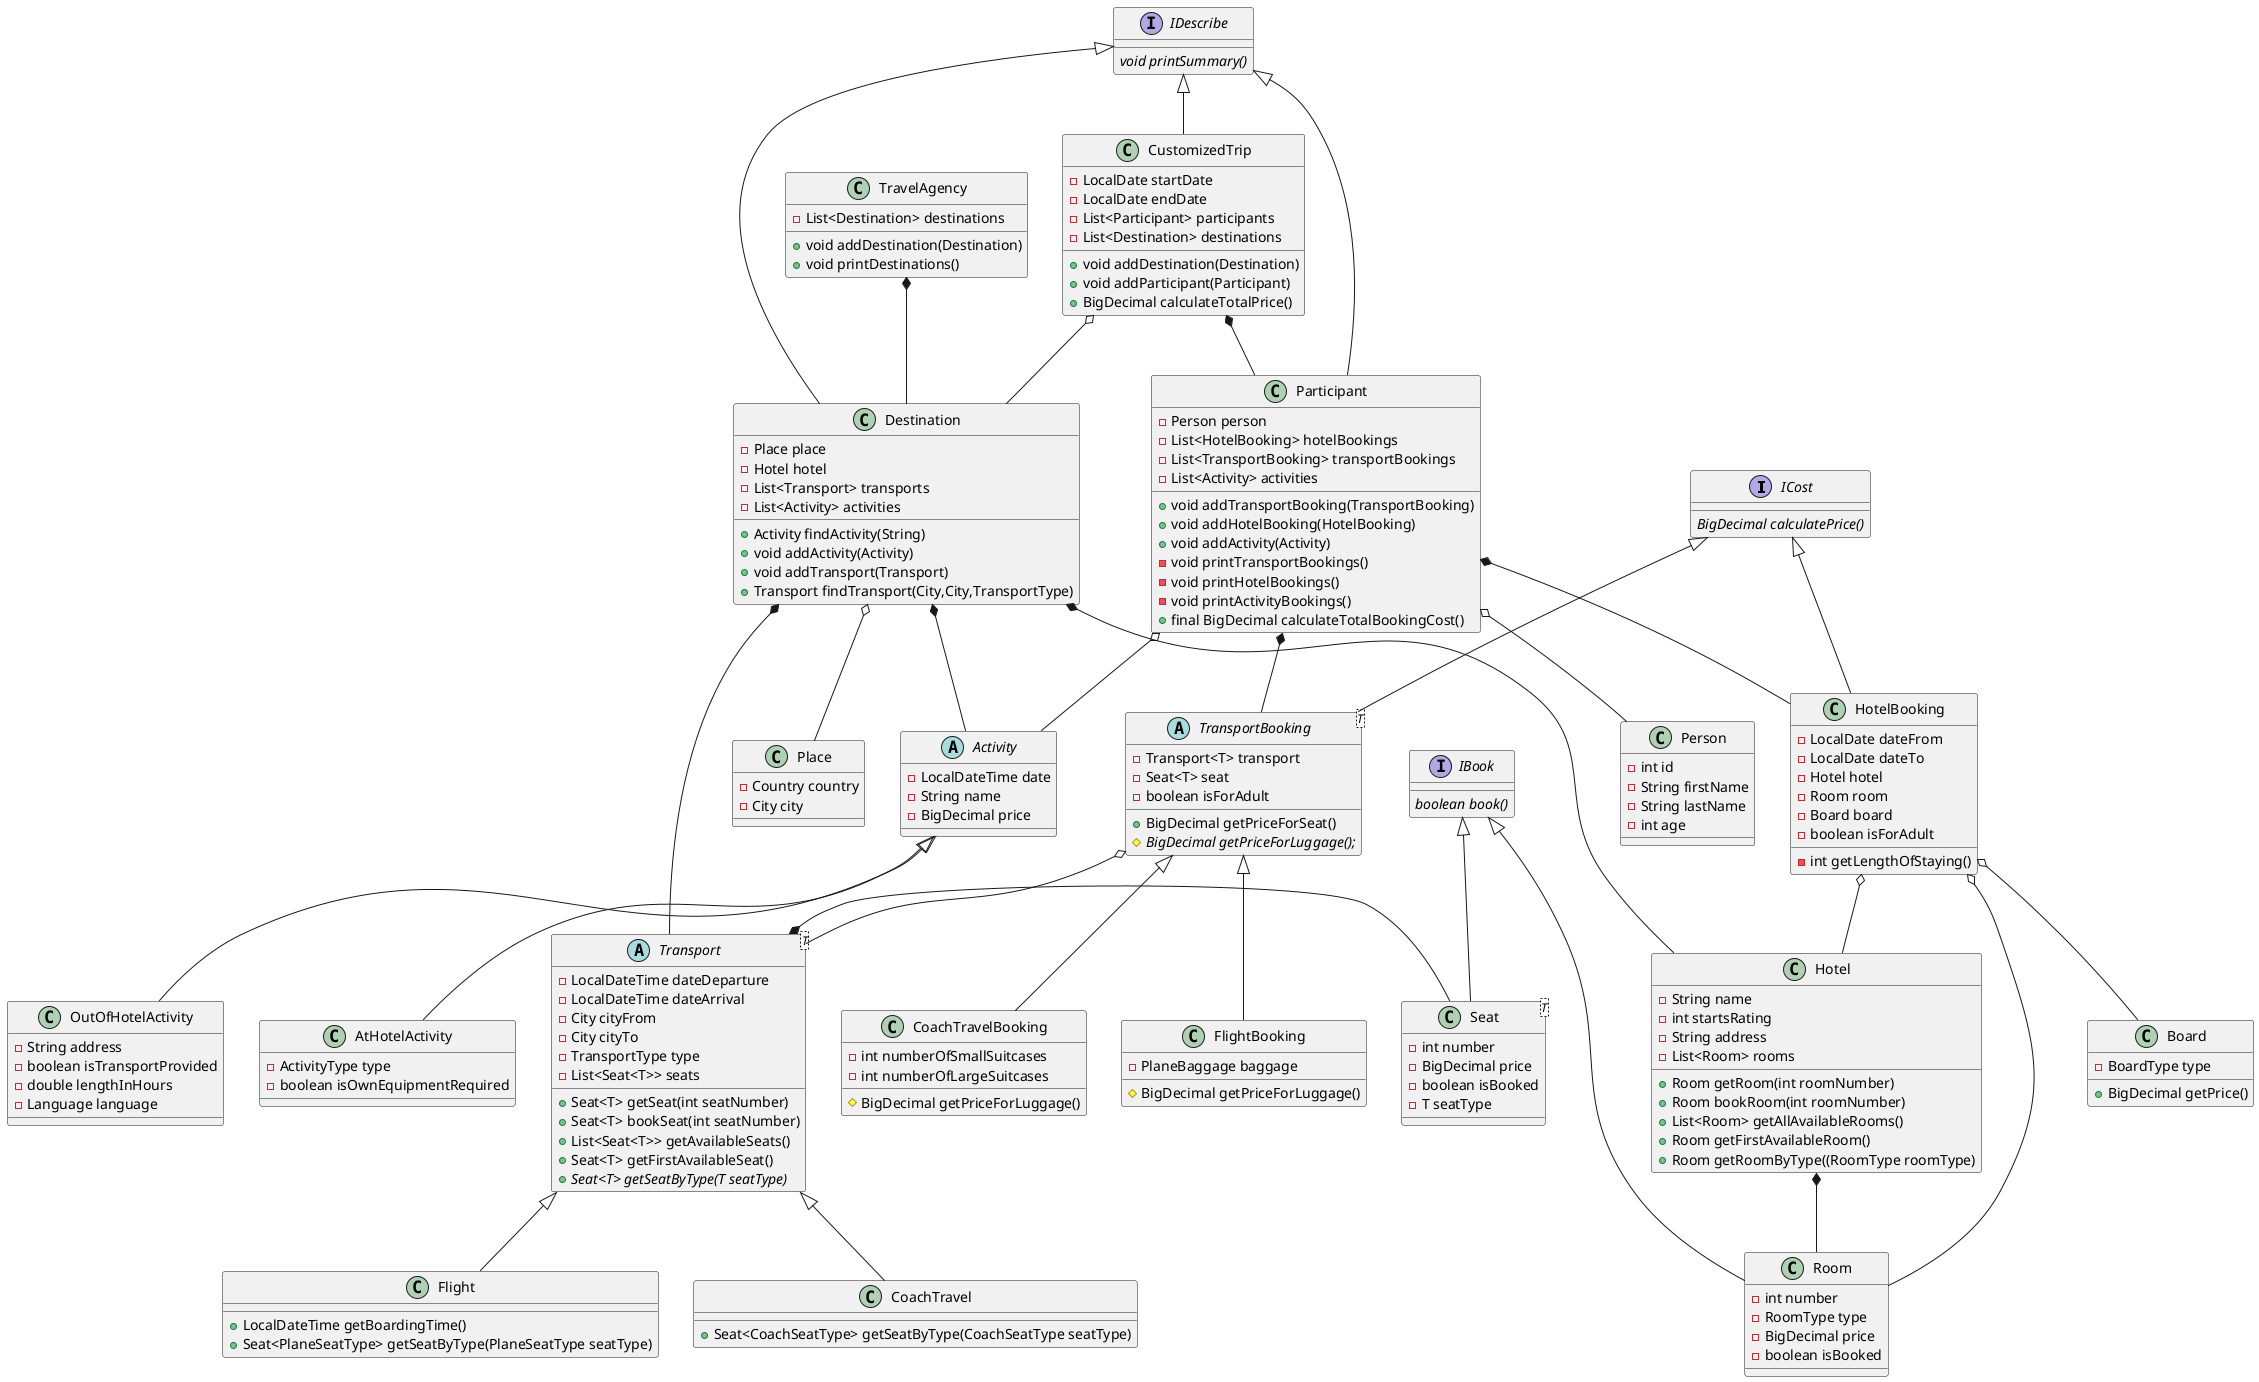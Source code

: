 @startuml
interface ICost {
{abstract} BigDecimal calculatePrice()
}
interface IDescribe {
{abstract} void printSummary()
}
interface IBook {
{abstract} boolean book()
}
class Hotel {
- String name
- int startsRating
- String address
- List<Room> rooms
+ Room getRoom(int roomNumber)
+ Room bookRoom(int roomNumber)
+ List<Room> getAllAvailableRooms()
+ Room getFirstAvailableRoom()
+ Room getRoomByType((RoomType roomType)
}

class Seat<T> {
- int number
- BigDecimal price
- boolean isBooked
- T seatType
}
class Participant {
- Person person
- List<HotelBooking> hotelBookings
- List<TransportBooking> transportBookings
- List<Activity> activities
+ void addTransportBooking(TransportBooking)
+ void addHotelBooking(HotelBooking)
+ void addActivity(Activity)
- void printTransportBookings()
- void printHotelBookings()
- void printActivityBookings()
+ final BigDecimal calculateTotalBookingCost()
}
class FlightBooking {
- PlaneBaggage baggage
# BigDecimal getPriceForLuggage()
}
class CustomizedTrip {
- LocalDate startDate
- LocalDate endDate
- List<Participant> participants
- List<Destination> destinations
+ void addDestination(Destination)
+ void addParticipant(Participant)
+ BigDecimal calculateTotalPrice()
}
class HotelBooking {
- LocalDate dateFrom
- LocalDate dateTo
- Hotel hotel
- Room room
- Board board
- boolean isForAdult
- int getLengthOfStaying()
}
class Board {
- BoardType type
+ BigDecimal getPrice()
}
class Flight {
+ LocalDateTime getBoardingTime()
+ Seat<PlaneSeatType> getSeatByType(PlaneSeatType seatType)
}
class TravelAgency {
- List<Destination> destinations
+ void addDestination(Destination)
+ void printDestinations()
}
class CoachTravelBooking {
- int numberOfSmallSuitcases
- int numberOfLargeSuitcases
# BigDecimal getPriceForLuggage()
}
abstract class Transport<T> {
- LocalDateTime dateDeparture
- LocalDateTime dateArrival
- City cityFrom
- City cityTo
- TransportType type
- List<Seat<T>> seats
+ Seat<T> getSeat(int seatNumber)
+ Seat<T> bookSeat(int seatNumber)
+ List<Seat<T>> getAvailableSeats()
+ Seat<T> getFirstAvailableSeat()
+ {abstract} Seat<T> getSeatByType(T seatType)
}
class Place {
- Country country
- City city
}
class Room {
- int number
- RoomType type
- BigDecimal price
- boolean isBooked
}
class OutOfHotelActivity {
- String address
- boolean isTransportProvided
- double lengthInHours
- Language language
}
abstract class Activity {
- LocalDateTime date
- String name
- BigDecimal price
}
class AtHotelActivity {
- ActivityType type
- boolean isOwnEquipmentRequired
}
class Destination {
- Place place
- Hotel hotel
- List<Transport> transports
- List<Activity> activities
+ Activity findActivity(String)
+ void addActivity(Activity)
+ void addTransport(Transport)
+ Transport findTransport(City,City,TransportType)
}
abstract class TransportBooking<T> {
- Transport<T> transport
- Seat<T> seat
- boolean isForAdult
+ BigDecimal getPriceForSeat()
# {abstract}BigDecimal getPriceForLuggage();
}
class Person {
- int id
- String firstName
- String lastName
- int age
}
class CoachTravel {
+ Seat<CoachSeatType> getSeatByType(CoachSeatType seatType)
}

TravelAgency *-- Destination
CustomizedTrip o-- Destination
CustomizedTrip *-- Participant
Destination *-- Transport
Destination *-- Hotel
Destination *-- Activity
Destination o-- Place
Participant o-- Person
Participant o-- Activity
Participant *-- HotelBooking
Participant *-- TransportBooking
Hotel *-- Room
HotelBooking o-- Room
HotelBooking o-- Board
HotelBooking o-- Hotel
TransportBooking o-- Transport
ICost <|-- HotelBooking
ICost <|-- TransportBooking
IDescribe <|--  CustomizedTrip
IDescribe <|-- Participant
IDescribe <|-- Destination
IBook <|-- Room
IBook <|-- Seat
TransportBooking <|-- FlightBooking
Transport <|-- Flight
TransportBooking <|-- CoachTravelBooking
Activity <|-- OutOfHotelActivity
Activity <|-- AtHotelActivity
Transport <|-- CoachTravel
Transport *- Seat
@enduml